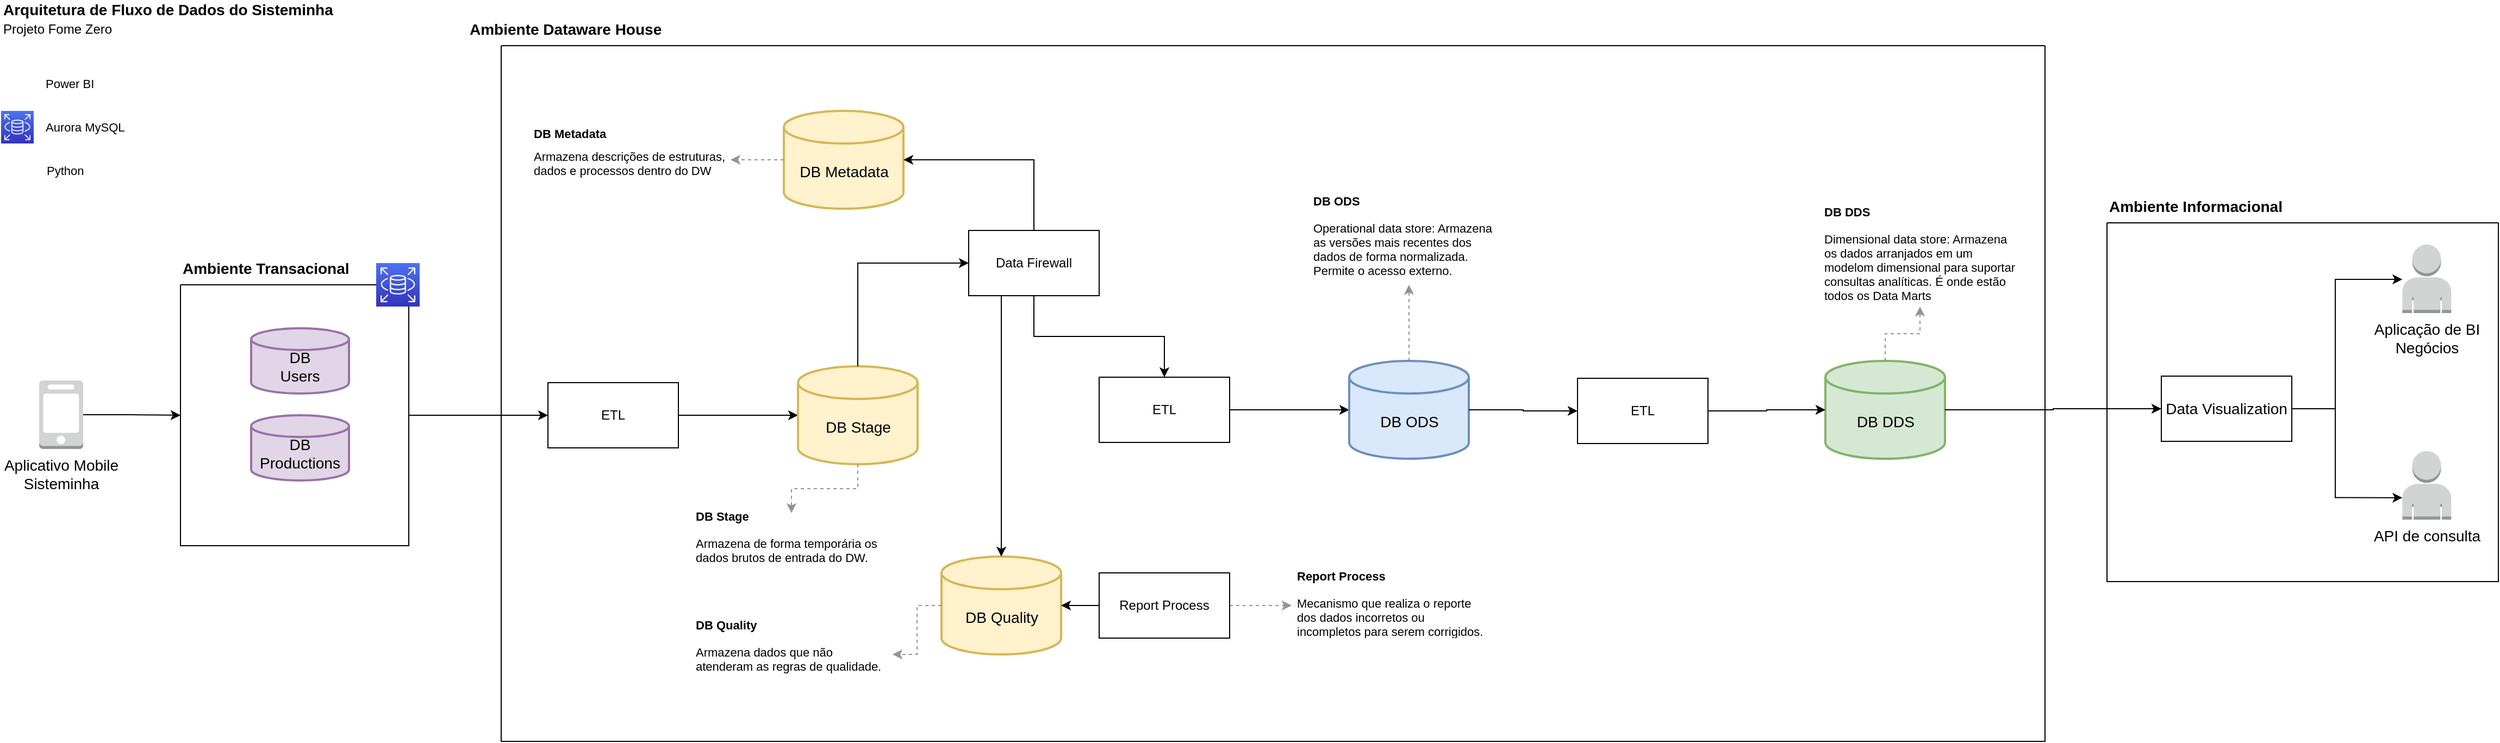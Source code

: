 <mxfile version="15.4.0" type="device"><diagram id="iu-2WgTHqQ5aRyYGfrQe" name="Page-1"><mxGraphModel dx="1086" dy="806" grid="1" gridSize="10" guides="1" tooltips="1" connect="1" arrows="1" fold="1" page="1" pageScale="1" pageWidth="850" pageHeight="1100" math="0" shadow="0"><root><mxCell id="0"/><mxCell id="1" parent="0"/><mxCell id="vy8CXIoCcnMFN7_fAtGz-59" style="edgeStyle=orthogonalEdgeStyle;rounded=0;orthogonalLoop=1;jettySize=auto;html=1;entryX=0;entryY=0.5;entryDx=0;entryDy=0;entryPerimeter=0;fontSize=11;" parent="1" source="vy8CXIoCcnMFN7_fAtGz-4" target="vy8CXIoCcnMFN7_fAtGz-56" edge="1"><mxGeometry relative="1" as="geometry"/></mxCell><mxCell id="vy8CXIoCcnMFN7_fAtGz-5" value="Arquitetura de Fluxo de Dados do&amp;nbsp;Sisteminha&lt;br&gt;&lt;font style=&quot;font-size: 12px ; font-weight: normal&quot;&gt;Projeto Fome Zero&lt;/font&gt;" style="text;html=1;strokeColor=none;fillColor=none;align=left;verticalAlign=middle;whiteSpace=wrap;rounded=0;fontStyle=1;fontSize=14;" parent="1" vertex="1"><mxGeometry x="40" y="40" width="320" height="30" as="geometry"/></mxCell><mxCell id="vy8CXIoCcnMFN7_fAtGz-23" style="edgeStyle=orthogonalEdgeStyle;rounded=0;orthogonalLoop=1;jettySize=auto;html=1;fontSize=14;" parent="1" source="vy8CXIoCcnMFN7_fAtGz-6" target="vy8CXIoCcnMFN7_fAtGz-4" edge="1"><mxGeometry relative="1" as="geometry"/></mxCell><mxCell id="vy8CXIoCcnMFN7_fAtGz-6" value="" style="swimlane;startSize=0;fontSize=14;strokeColor=default;rounded=1;" parent="1" vertex="1"><mxGeometry x="205" y="300" width="210" height="240" as="geometry"/></mxCell><mxCell id="vy8CXIoCcnMFN7_fAtGz-14" value="" style="group" parent="vy8CXIoCcnMFN7_fAtGz-6" vertex="1" connectable="0"><mxGeometry x="65" y="40" width="90" height="60" as="geometry"/></mxCell><mxCell id="vy8CXIoCcnMFN7_fAtGz-3" value="" style="strokeWidth=2;html=1;shape=mxgraph.flowchart.database;whiteSpace=wrap;fillColor=#e1d5e7;strokeColor=#9673a6;" parent="vy8CXIoCcnMFN7_fAtGz-14" vertex="1"><mxGeometry width="90" height="60" as="geometry"/></mxCell><mxCell id="vy8CXIoCcnMFN7_fAtGz-13" value="DB&lt;br&gt;Users" style="text;html=1;strokeColor=none;fillColor=none;align=center;verticalAlign=middle;whiteSpace=wrap;rounded=0;fontSize=14;" parent="vy8CXIoCcnMFN7_fAtGz-14" vertex="1"><mxGeometry x="15" y="20" width="60" height="30" as="geometry"/></mxCell><mxCell id="vy8CXIoCcnMFN7_fAtGz-15" value="" style="group" parent="vy8CXIoCcnMFN7_fAtGz-6" vertex="1" connectable="0"><mxGeometry x="65" y="120" width="90" height="60" as="geometry"/></mxCell><mxCell id="vy8CXIoCcnMFN7_fAtGz-16" value="" style="strokeWidth=2;html=1;shape=mxgraph.flowchart.database;whiteSpace=wrap;fillColor=#e1d5e7;strokeColor=#9673a6;" parent="vy8CXIoCcnMFN7_fAtGz-15" vertex="1"><mxGeometry width="90" height="60" as="geometry"/></mxCell><mxCell id="vy8CXIoCcnMFN7_fAtGz-17" value="DB&lt;br&gt;Productions" style="text;html=1;strokeColor=none;fillColor=none;align=center;verticalAlign=middle;whiteSpace=wrap;rounded=0;fontSize=14;" parent="vy8CXIoCcnMFN7_fAtGz-15" vertex="1"><mxGeometry x="15" y="20" width="60" height="30" as="geometry"/></mxCell><mxCell id="vy8CXIoCcnMFN7_fAtGz-46" value="" style="sketch=0;points=[[0,0,0],[0.25,0,0],[0.5,0,0],[0.75,0,0],[1,0,0],[0,1,0],[0.25,1,0],[0.5,1,0],[0.75,1,0],[1,1,0],[0,0.25,0],[0,0.5,0],[0,0.75,0],[1,0.25,0],[1,0.5,0],[1,0.75,0]];outlineConnect=0;fontColor=#232F3E;gradientColor=#4D72F3;gradientDirection=north;fillColor=#3334B9;strokeColor=#ffffff;dashed=0;verticalLabelPosition=bottom;verticalAlign=top;align=center;html=1;fontSize=12;fontStyle=0;aspect=fixed;shape=mxgraph.aws4.resourceIcon;resIcon=mxgraph.aws4.rds;" parent="vy8CXIoCcnMFN7_fAtGz-6" vertex="1"><mxGeometry x="180" y="-20" width="40" height="40" as="geometry"/></mxCell><mxCell id="vy8CXIoCcnMFN7_fAtGz-22" style="edgeStyle=orthogonalEdgeStyle;rounded=0;orthogonalLoop=1;jettySize=auto;html=1;fontSize=14;" parent="1" source="vy8CXIoCcnMFN7_fAtGz-7" target="vy8CXIoCcnMFN7_fAtGz-6" edge="1"><mxGeometry relative="1" as="geometry"/></mxCell><mxCell id="vy8CXIoCcnMFN7_fAtGz-7" value="Aplicativo Mobile&lt;br&gt;Sisteminha" style="outlineConnect=0;dashed=0;verticalLabelPosition=bottom;verticalAlign=top;align=center;html=1;shape=mxgraph.aws3.mobile_client;fillColor=#D2D3D3;gradientColor=none;fontSize=14;" parent="1" vertex="1"><mxGeometry x="75" y="388" width="40.5" height="63" as="geometry"/></mxCell><mxCell id="vy8CXIoCcnMFN7_fAtGz-19" value="Ambiente Transacional" style="text;html=1;strokeColor=none;fillColor=none;align=left;verticalAlign=middle;whiteSpace=wrap;rounded=0;fontSize=14;fontStyle=1" parent="1" vertex="1"><mxGeometry x="205" y="270" width="184" height="30" as="geometry"/></mxCell><mxCell id="vy8CXIoCcnMFN7_fAtGz-25" style="edgeStyle=orthogonalEdgeStyle;rounded=0;orthogonalLoop=1;jettySize=auto;html=1;fontSize=14;" parent="1" source="vy8CXIoCcnMFN7_fAtGz-20" target="vy8CXIoCcnMFN7_fAtGz-21" edge="1"><mxGeometry relative="1" as="geometry"><Array as="points"><mxPoint x="2187" y="414"/><mxPoint x="2187" y="295"/></Array></mxGeometry></mxCell><mxCell id="vy8CXIoCcnMFN7_fAtGz-27" value="" style="group" parent="1" vertex="1" connectable="0"><mxGeometry x="1718" y="370" width="110" height="90" as="geometry"/></mxCell><mxCell id="vy8CXIoCcnMFN7_fAtGz-28" value="" style="strokeWidth=2;html=1;shape=mxgraph.flowchart.database;whiteSpace=wrap;fillColor=#d5e8d4;strokeColor=#82b366;" parent="vy8CXIoCcnMFN7_fAtGz-27" vertex="1"><mxGeometry width="110" height="90" as="geometry"/></mxCell><mxCell id="vy8CXIoCcnMFN7_fAtGz-29" value="DB DDS" style="text;html=1;strokeColor=none;fillColor=none;align=center;verticalAlign=middle;whiteSpace=wrap;rounded=0;fontSize=14;" parent="vy8CXIoCcnMFN7_fAtGz-27" vertex="1"><mxGeometry x="12.5" y="30.004" width="85" height="51.429" as="geometry"/></mxCell><mxCell id="vy8CXIoCcnMFN7_fAtGz-31" style="edgeStyle=orthogonalEdgeStyle;rounded=0;orthogonalLoop=1;jettySize=auto;html=1;fontSize=14;" parent="1" source="vy8CXIoCcnMFN7_fAtGz-28" target="vy8CXIoCcnMFN7_fAtGz-20" edge="1"><mxGeometry relative="1" as="geometry"/></mxCell><mxCell id="vy8CXIoCcnMFN7_fAtGz-37" value="" style="shape=image;verticalLabelPosition=bottom;labelBackgroundColor=#ffffff;verticalAlign=top;aspect=fixed;imageAspect=0;image=https://www.decisioninc.uk/wp-content/uploads/2020/11/newpowerbiicon.png;" parent="1" vertex="1"><mxGeometry x="40" y="100" width="40" height="29.99" as="geometry"/></mxCell><mxCell id="vy8CXIoCcnMFN7_fAtGz-38" value="Power BI" style="text;html=1;strokeColor=none;fillColor=none;align=left;verticalAlign=middle;whiteSpace=wrap;rounded=0;fontSize=11;" parent="1" vertex="1"><mxGeometry x="79.01" y="100" width="99.99" height="30" as="geometry"/></mxCell><mxCell id="vy8CXIoCcnMFN7_fAtGz-44" value="" style="sketch=0;points=[[0,0,0],[0.25,0,0],[0.5,0,0],[0.75,0,0],[1,0,0],[0,1,0],[0.25,1,0],[0.5,1,0],[0.75,1,0],[1,1,0],[0,0.25,0],[0,0.5,0],[0,0.75,0],[1,0.25,0],[1,0.5,0],[1,0.75,0]];outlineConnect=0;fontColor=#232F3E;gradientColor=#4D72F3;gradientDirection=north;fillColor=#3334B9;strokeColor=#ffffff;dashed=0;verticalLabelPosition=bottom;verticalAlign=top;align=center;html=1;fontSize=12;fontStyle=0;aspect=fixed;shape=mxgraph.aws4.resourceIcon;resIcon=mxgraph.aws4.rds;" parent="1" vertex="1"><mxGeometry x="40" y="140" width="30" height="30" as="geometry"/></mxCell><mxCell id="vy8CXIoCcnMFN7_fAtGz-45" value="Aurora MySQL" style="text;html=1;strokeColor=none;fillColor=none;align=left;verticalAlign=middle;whiteSpace=wrap;rounded=0;fontSize=11;" parent="1" vertex="1"><mxGeometry x="79.01" y="140" width="99.99" height="30" as="geometry"/></mxCell><mxCell id="vy8CXIoCcnMFN7_fAtGz-47" value="" style="shape=image;verticalLabelPosition=bottom;labelBackgroundColor=#ffffff;verticalAlign=top;aspect=fixed;imageAspect=0;image=https://upload.wikimedia.org/wikipedia/commons/thumb/c/c3/Python-logo-notext.svg/1200px-Python-logo-notext.svg.png;" parent="1" vertex="1"><mxGeometry x="40" y="180" width="30" height="30" as="geometry"/></mxCell><mxCell id="vy8CXIoCcnMFN7_fAtGz-48" value="Python" style="text;html=1;strokeColor=none;fillColor=none;align=left;verticalAlign=middle;whiteSpace=wrap;rounded=0;fontSize=11;" parent="1" vertex="1"><mxGeometry x="80" y="180" width="99.99" height="30" as="geometry"/></mxCell><mxCell id="vy8CXIoCcnMFN7_fAtGz-55" value="" style="group" parent="1" vertex="1" connectable="0"><mxGeometry x="773" y="375" width="110" height="90" as="geometry"/></mxCell><mxCell id="vy8CXIoCcnMFN7_fAtGz-56" value="" style="strokeWidth=2;html=1;shape=mxgraph.flowchart.database;whiteSpace=wrap;fillColor=#fff2cc;strokeColor=#d6b656;" parent="vy8CXIoCcnMFN7_fAtGz-55" vertex="1"><mxGeometry width="110" height="90" as="geometry"/></mxCell><mxCell id="vy8CXIoCcnMFN7_fAtGz-57" value="DB Stage" style="text;html=1;strokeColor=none;fillColor=none;align=center;verticalAlign=middle;whiteSpace=wrap;rounded=0;fontSize=14;" parent="vy8CXIoCcnMFN7_fAtGz-55" vertex="1"><mxGeometry x="12.5" y="30.004" width="85" height="51.429" as="geometry"/></mxCell><mxCell id="vy8CXIoCcnMFN7_fAtGz-62" value="" style="group" parent="1" vertex="1" connectable="0"><mxGeometry x="543" y="374" width="130" height="76" as="geometry"/></mxCell><mxCell id="vy8CXIoCcnMFN7_fAtGz-4" value="ETL" style="rounded=0;whiteSpace=wrap;html=1;" parent="vy8CXIoCcnMFN7_fAtGz-62" vertex="1"><mxGeometry y="16" width="120" height="60" as="geometry"/></mxCell><mxCell id="vy8CXIoCcnMFN7_fAtGz-49" value="" style="shape=image;verticalLabelPosition=bottom;labelBackgroundColor=#ffffff;verticalAlign=top;aspect=fixed;imageAspect=0;image=https://upload.wikimedia.org/wikipedia/commons/thumb/c/c3/Python-logo-notext.svg/1200px-Python-logo-notext.svg.png;" parent="vy8CXIoCcnMFN7_fAtGz-62" vertex="1"><mxGeometry x="104" width="30" height="30" as="geometry"/></mxCell><mxCell id="vy8CXIoCcnMFN7_fAtGz-66" style="edgeStyle=orthogonalEdgeStyle;rounded=0;orthogonalLoop=1;jettySize=auto;html=1;entryX=0;entryY=0.5;entryDx=0;entryDy=0;fontSize=11;" parent="1" source="vy8CXIoCcnMFN7_fAtGz-56" target="vy8CXIoCcnMFN7_fAtGz-64" edge="1"><mxGeometry relative="1" as="geometry"><Array as="points"><mxPoint x="828" y="280"/></Array></mxGeometry></mxCell><mxCell id="vy8CXIoCcnMFN7_fAtGz-80" style="edgeStyle=orthogonalEdgeStyle;rounded=0;orthogonalLoop=1;jettySize=auto;html=1;entryX=0;entryY=0.5;entryDx=0;entryDy=0;entryPerimeter=0;fontSize=11;" parent="1" source="vy8CXIoCcnMFN7_fAtGz-77" target="vy8CXIoCcnMFN7_fAtGz-28" edge="1"><mxGeometry relative="1" as="geometry"/></mxCell><mxCell id="vy8CXIoCcnMFN7_fAtGz-97" style="edgeStyle=orthogonalEdgeStyle;rounded=0;orthogonalLoop=1;jettySize=auto;html=1;entryX=0;entryY=0.68;entryDx=0;entryDy=0;entryPerimeter=0;fontSize=11;" parent="1" source="vy8CXIoCcnMFN7_fAtGz-20" target="vy8CXIoCcnMFN7_fAtGz-94" edge="1"><mxGeometry relative="1" as="geometry"><Array as="points"><mxPoint x="2187" y="414"/><mxPoint x="2187" y="496"/></Array></mxGeometry></mxCell><mxCell id="vy8CXIoCcnMFN7_fAtGz-81" value="" style="group" parent="1" vertex="1" connectable="0"><mxGeometry x="2227" y="263" width="66.67" height="71.5" as="geometry"/></mxCell><mxCell id="vy8CXIoCcnMFN7_fAtGz-21" value="Aplicação de BI&lt;br&gt;Negócios" style="outlineConnect=0;dashed=0;verticalLabelPosition=bottom;verticalAlign=top;align=center;html=1;shape=mxgraph.aws3.user;fillColor=#D2D3D3;gradientColor=none;fontSize=14;" parent="vy8CXIoCcnMFN7_fAtGz-81" vertex="1"><mxGeometry x="21.67" width="45" height="63" as="geometry"/></mxCell><mxCell id="vy8CXIoCcnMFN7_fAtGz-35" value="" style="shape=image;verticalLabelPosition=bottom;labelBackgroundColor=#ffffff;verticalAlign=top;aspect=fixed;imageAspect=0;image=https://www.decisioninc.uk/wp-content/uploads/2020/11/newpowerbiicon.png;" parent="vy8CXIoCcnMFN7_fAtGz-81" vertex="1"><mxGeometry y="36.5" width="46.67" height="35" as="geometry"/></mxCell><mxCell id="vy8CXIoCcnMFN7_fAtGz-93" value="" style="group" parent="1" vertex="1" connectable="0"><mxGeometry x="2227" y="453" width="66.67" height="71.5" as="geometry"/></mxCell><mxCell id="vy8CXIoCcnMFN7_fAtGz-94" value="API de consulta" style="outlineConnect=0;dashed=0;verticalLabelPosition=bottom;verticalAlign=top;align=center;html=1;shape=mxgraph.aws3.user;fillColor=#D2D3D3;gradientColor=none;fontSize=14;" parent="vy8CXIoCcnMFN7_fAtGz-93" vertex="1"><mxGeometry x="21.67" width="45" height="63" as="geometry"/></mxCell><mxCell id="vy8CXIoCcnMFN7_fAtGz-98" value="" style="swimlane;startSize=0;fontSize=14;strokeColor=default;rounded=1;" parent="1" vertex="1"><mxGeometry x="500" y="80" width="1420" height="640" as="geometry"/></mxCell><mxCell id="vy8CXIoCcnMFN7_fAtGz-64" value="Data Firewall" style="rounded=0;whiteSpace=wrap;html=1;" parent="vy8CXIoCcnMFN7_fAtGz-98" vertex="1"><mxGeometry x="430" y="170" width="120" height="60" as="geometry"/></mxCell><mxCell id="vy8CXIoCcnMFN7_fAtGz-73" value="" style="group" parent="vy8CXIoCcnMFN7_fAtGz-98" vertex="1" connectable="0"><mxGeometry x="260" y="60" width="110" height="90" as="geometry"/></mxCell><mxCell id="vy8CXIoCcnMFN7_fAtGz-74" value="" style="strokeWidth=2;html=1;shape=mxgraph.flowchart.database;whiteSpace=wrap;fillColor=#fff2cc;strokeColor=#d6b656;" parent="vy8CXIoCcnMFN7_fAtGz-73" vertex="1"><mxGeometry width="110" height="90" as="geometry"/></mxCell><mxCell id="vy8CXIoCcnMFN7_fAtGz-75" value="DB Metadata" style="text;html=1;strokeColor=none;fillColor=none;align=center;verticalAlign=middle;whiteSpace=wrap;rounded=0;fontSize=14;" parent="vy8CXIoCcnMFN7_fAtGz-73" vertex="1"><mxGeometry x="12.5" y="30.004" width="85" height="51.429" as="geometry"/></mxCell><mxCell id="vy8CXIoCcnMFN7_fAtGz-76" style="edgeStyle=orthogonalEdgeStyle;rounded=0;orthogonalLoop=1;jettySize=auto;html=1;entryX=1;entryY=0.5;entryDx=0;entryDy=0;entryPerimeter=0;fontSize=11;" parent="vy8CXIoCcnMFN7_fAtGz-98" source="vy8CXIoCcnMFN7_fAtGz-64" target="vy8CXIoCcnMFN7_fAtGz-74" edge="1"><mxGeometry relative="1" as="geometry"><Array as="points"><mxPoint x="490" y="105"/></Array></mxGeometry></mxCell><mxCell id="vy8CXIoCcnMFN7_fAtGz-82" value="" style="group" parent="vy8CXIoCcnMFN7_fAtGz-98" vertex="1" connectable="0"><mxGeometry x="405" y="470" width="110" height="90" as="geometry"/></mxCell><mxCell id="vy8CXIoCcnMFN7_fAtGz-83" value="" style="strokeWidth=2;html=1;shape=mxgraph.flowchart.database;whiteSpace=wrap;fillColor=#fff2cc;strokeColor=#d6b656;" parent="vy8CXIoCcnMFN7_fAtGz-82" vertex="1"><mxGeometry width="110" height="90" as="geometry"/></mxCell><mxCell id="vy8CXIoCcnMFN7_fAtGz-84" value="DB Quality" style="text;html=1;strokeColor=none;fillColor=none;align=center;verticalAlign=middle;whiteSpace=wrap;rounded=0;fontSize=14;" parent="vy8CXIoCcnMFN7_fAtGz-82" vertex="1"><mxGeometry x="12.5" y="30.004" width="85" height="51.429" as="geometry"/></mxCell><mxCell id="vy8CXIoCcnMFN7_fAtGz-86" style="edgeStyle=orthogonalEdgeStyle;rounded=0;orthogonalLoop=1;jettySize=auto;html=1;fontSize=11;exitX=0.25;exitY=1;exitDx=0;exitDy=0;" parent="vy8CXIoCcnMFN7_fAtGz-98" source="vy8CXIoCcnMFN7_fAtGz-64" target="vy8CXIoCcnMFN7_fAtGz-83" edge="1"><mxGeometry relative="1" as="geometry"/></mxCell><mxCell id="HEntZayx5MKKWA6rC-5D-8" style="edgeStyle=orthogonalEdgeStyle;rounded=0;orthogonalLoop=1;jettySize=auto;html=1;entryX=0;entryY=0.5;entryDx=0;entryDy=0;dashed=1;fontSize=11;strokeColor=#949494;" edge="1" parent="vy8CXIoCcnMFN7_fAtGz-98" source="vy8CXIoCcnMFN7_fAtGz-87" target="HEntZayx5MKKWA6rC-5D-7"><mxGeometry relative="1" as="geometry"/></mxCell><mxCell id="vy8CXIoCcnMFN7_fAtGz-87" value="Report Process" style="rounded=0;whiteSpace=wrap;html=1;" parent="vy8CXIoCcnMFN7_fAtGz-98" vertex="1"><mxGeometry x="550" y="485" width="120" height="60" as="geometry"/></mxCell><mxCell id="vy8CXIoCcnMFN7_fAtGz-88" style="edgeStyle=orthogonalEdgeStyle;rounded=0;orthogonalLoop=1;jettySize=auto;html=1;entryX=1;entryY=0.5;entryDx=0;entryDy=0;entryPerimeter=0;fontSize=11;" parent="vy8CXIoCcnMFN7_fAtGz-98" source="vy8CXIoCcnMFN7_fAtGz-87" target="vy8CXIoCcnMFN7_fAtGz-83" edge="1"><mxGeometry relative="1" as="geometry"/></mxCell><mxCell id="HEntZayx5MKKWA6rC-5D-1" value="&lt;h1 style=&quot;font-size: 11px;&quot;&gt;DB Stage&lt;/h1&gt;&lt;p style=&quot;font-size: 11px;&quot;&gt;Armazena de forma temporária os dados brutos de entrada do DW.&lt;/p&gt;" style="text;html=1;strokeColor=none;fillColor=none;spacing=5;spacingTop=-20;whiteSpace=wrap;overflow=hidden;rounded=0;fontSize=11;" vertex="1" parent="vy8CXIoCcnMFN7_fAtGz-98"><mxGeometry x="174" y="430" width="186" height="60" as="geometry"/></mxCell><mxCell id="HEntZayx5MKKWA6rC-5D-3" value="&lt;h1 style=&quot;font-size: 11px&quot;&gt;DB ODS&lt;/h1&gt;&lt;p style=&quot;font-size: 11px&quot;&gt;Operational data store: Armazena as versões mais recentes dos dados de forma normalizada. Permite o acesso externo.&lt;/p&gt;" style="text;html=1;strokeColor=none;fillColor=none;spacing=5;spacingTop=-20;whiteSpace=wrap;overflow=hidden;rounded=0;fontSize=11;" vertex="1" parent="vy8CXIoCcnMFN7_fAtGz-98"><mxGeometry x="742" y="140" width="186" height="80" as="geometry"/></mxCell><mxCell id="HEntZayx5MKKWA6rC-5D-5" value="&lt;h1 style=&quot;font-size: 11px&quot;&gt;DB DDS&lt;/h1&gt;&lt;p style=&quot;font-size: 11px&quot;&gt;Dimensional data store: Armazena os dados arranjados em um modelom dimensional para suportar consultas analíticas. É onde estão&amp;nbsp; todos os Data Marts&lt;/p&gt;" style="text;html=1;strokeColor=none;fillColor=none;spacing=5;spacingTop=-20;whiteSpace=wrap;overflow=hidden;rounded=0;fontSize=11;" vertex="1" parent="vy8CXIoCcnMFN7_fAtGz-98"><mxGeometry x="1212" y="150" width="186" height="90" as="geometry"/></mxCell><mxCell id="HEntZayx5MKKWA6rC-5D-4" style="edgeStyle=orthogonalEdgeStyle;rounded=0;orthogonalLoop=1;jettySize=auto;html=1;entryX=0.5;entryY=1;entryDx=0;entryDy=0;dashed=1;fontSize=11;strokeColor=#949494;" edge="1" parent="vy8CXIoCcnMFN7_fAtGz-98" source="vy8CXIoCcnMFN7_fAtGz-69" target="HEntZayx5MKKWA6rC-5D-3"><mxGeometry relative="1" as="geometry"/></mxCell><mxCell id="vy8CXIoCcnMFN7_fAtGz-65" value="ETL" style="rounded=0;whiteSpace=wrap;html=1;" parent="vy8CXIoCcnMFN7_fAtGz-98" vertex="1"><mxGeometry x="550" y="305" width="120" height="60" as="geometry"/></mxCell><mxCell id="vy8CXIoCcnMFN7_fAtGz-120" value="" style="shape=image;verticalLabelPosition=bottom;labelBackgroundColor=#ffffff;verticalAlign=top;aspect=fixed;imageAspect=0;image=https://upload.wikimedia.org/wikipedia/commons/thumb/c/c3/Python-logo-notext.svg/1200px-Python-logo-notext.svg.png;" parent="vy8CXIoCcnMFN7_fAtGz-98" vertex="1"><mxGeometry x="654" y="290" width="30" height="30" as="geometry"/></mxCell><mxCell id="vy8CXIoCcnMFN7_fAtGz-67" style="edgeStyle=orthogonalEdgeStyle;rounded=0;orthogonalLoop=1;jettySize=auto;html=1;entryX=0.5;entryY=0;entryDx=0;entryDy=0;fontSize=11;" parent="vy8CXIoCcnMFN7_fAtGz-98" source="vy8CXIoCcnMFN7_fAtGz-64" target="vy8CXIoCcnMFN7_fAtGz-65" edge="1"><mxGeometry relative="1" as="geometry"/></mxCell><mxCell id="vy8CXIoCcnMFN7_fAtGz-71" style="edgeStyle=orthogonalEdgeStyle;rounded=0;orthogonalLoop=1;jettySize=auto;html=1;entryX=0;entryY=0.5;entryDx=0;entryDy=0;entryPerimeter=0;fontSize=11;" parent="vy8CXIoCcnMFN7_fAtGz-98" source="vy8CXIoCcnMFN7_fAtGz-65" target="vy8CXIoCcnMFN7_fAtGz-69" edge="1"><mxGeometry relative="1" as="geometry"/></mxCell><mxCell id="vy8CXIoCcnMFN7_fAtGz-68" value="" style="group" parent="vy8CXIoCcnMFN7_fAtGz-98" vertex="1" connectable="0"><mxGeometry x="780" y="290" width="110" height="90" as="geometry"/></mxCell><mxCell id="vy8CXIoCcnMFN7_fAtGz-69" value="" style="strokeWidth=2;html=1;shape=mxgraph.flowchart.database;whiteSpace=wrap;fillColor=#dae8fc;strokeColor=#6c8ebf;" parent="vy8CXIoCcnMFN7_fAtGz-68" vertex="1"><mxGeometry width="110" height="90" as="geometry"/></mxCell><mxCell id="vy8CXIoCcnMFN7_fAtGz-70" value="DB ODS" style="text;html=1;strokeColor=none;fillColor=none;align=center;verticalAlign=middle;whiteSpace=wrap;rounded=0;fontSize=14;" parent="vy8CXIoCcnMFN7_fAtGz-68" vertex="1"><mxGeometry x="12.5" y="30.004" width="85" height="51.429" as="geometry"/></mxCell><mxCell id="vy8CXIoCcnMFN7_fAtGz-77" value="ETL" style="rounded=0;whiteSpace=wrap;html=1;" parent="vy8CXIoCcnMFN7_fAtGz-98" vertex="1"><mxGeometry x="990" y="306" width="120" height="60" as="geometry"/></mxCell><mxCell id="vy8CXIoCcnMFN7_fAtGz-79" style="edgeStyle=orthogonalEdgeStyle;rounded=0;orthogonalLoop=1;jettySize=auto;html=1;entryX=0;entryY=0.5;entryDx=0;entryDy=0;fontSize=11;" parent="vy8CXIoCcnMFN7_fAtGz-98" source="vy8CXIoCcnMFN7_fAtGz-69" target="vy8CXIoCcnMFN7_fAtGz-77" edge="1"><mxGeometry relative="1" as="geometry"/></mxCell><mxCell id="vy8CXIoCcnMFN7_fAtGz-121" value="" style="shape=image;verticalLabelPosition=bottom;labelBackgroundColor=#ffffff;verticalAlign=top;aspect=fixed;imageAspect=0;image=https://upload.wikimedia.org/wikipedia/commons/thumb/c/c3/Python-logo-notext.svg/1200px-Python-logo-notext.svg.png;" parent="vy8CXIoCcnMFN7_fAtGz-98" vertex="1"><mxGeometry x="1094" y="294" width="30" height="30" as="geometry"/></mxCell><mxCell id="HEntZayx5MKKWA6rC-5D-7" value="&lt;h1 style=&quot;font-size: 11px&quot;&gt;Report Process&lt;/h1&gt;&lt;p style=&quot;font-size: 11px&quot;&gt;Mecanismo que realiza o reporte dos dados incorretos ou incompletos para serem corrigidos.&lt;/p&gt;" style="text;html=1;strokeColor=none;fillColor=none;spacing=5;spacingTop=-20;whiteSpace=wrap;overflow=hidden;rounded=0;fontSize=11;" vertex="1" parent="vy8CXIoCcnMFN7_fAtGz-98"><mxGeometry x="727" y="485" width="186" height="60" as="geometry"/></mxCell><mxCell id="HEntZayx5MKKWA6rC-5D-9" value="&lt;h1 style=&quot;font-size: 11px&quot;&gt;&lt;span&gt;DB Metadata&lt;/span&gt;&lt;/h1&gt;&lt;h1 style=&quot;font-size: 11px&quot;&gt;&lt;span style=&quot;font-weight: normal&quot;&gt;Armazena descrições de estruturas, dados e processos dentro do DW&lt;/span&gt;&lt;br&gt;&lt;/h1&gt;" style="text;html=1;strokeColor=none;fillColor=none;spacing=5;spacingTop=-20;whiteSpace=wrap;overflow=hidden;rounded=0;fontSize=11;" vertex="1" parent="vy8CXIoCcnMFN7_fAtGz-98"><mxGeometry x="25" y="77.5" width="186" height="55" as="geometry"/></mxCell><mxCell id="HEntZayx5MKKWA6rC-5D-10" style="edgeStyle=orthogonalEdgeStyle;rounded=0;orthogonalLoop=1;jettySize=auto;html=1;dashed=1;fontSize=11;strokeColor=#949494;" edge="1" parent="vy8CXIoCcnMFN7_fAtGz-98" source="vy8CXIoCcnMFN7_fAtGz-74" target="HEntZayx5MKKWA6rC-5D-9"><mxGeometry relative="1" as="geometry"/></mxCell><mxCell id="HEntZayx5MKKWA6rC-5D-11" value="&lt;h1 style=&quot;font-size: 11px&quot;&gt;DB Quality&lt;/h1&gt;&lt;p style=&quot;font-size: 11px&quot;&gt;Armazena dados que não atenderam as regras de qualidade.&lt;/p&gt;" style="text;html=1;strokeColor=none;fillColor=none;spacing=5;spacingTop=-20;whiteSpace=wrap;overflow=hidden;rounded=0;fontSize=11;" vertex="1" parent="vy8CXIoCcnMFN7_fAtGz-98"><mxGeometry x="174" y="530" width="186" height="60" as="geometry"/></mxCell><mxCell id="HEntZayx5MKKWA6rC-5D-13" style="edgeStyle=orthogonalEdgeStyle;rounded=0;orthogonalLoop=1;jettySize=auto;html=1;dashed=1;fontSize=11;strokeColor=#949494;" edge="1" parent="vy8CXIoCcnMFN7_fAtGz-98" source="vy8CXIoCcnMFN7_fAtGz-83" target="HEntZayx5MKKWA6rC-5D-11"><mxGeometry relative="1" as="geometry"/></mxCell><mxCell id="vy8CXIoCcnMFN7_fAtGz-106" value="Ambiente Dataware House" style="text;html=1;strokeColor=none;fillColor=none;align=left;verticalAlign=middle;whiteSpace=wrap;rounded=0;fontSize=14;fontStyle=1" parent="1" vertex="1"><mxGeometry x="469" y="50" width="180" height="30" as="geometry"/></mxCell><mxCell id="vy8CXIoCcnMFN7_fAtGz-118" value="" style="swimlane;startSize=0;fontSize=14;strokeColor=default;rounded=1;" parent="1" vertex="1"><mxGeometry x="1977" y="243" width="360" height="330" as="geometry"/></mxCell><mxCell id="vy8CXIoCcnMFN7_fAtGz-20" value="Data Visualization" style="rounded=0;whiteSpace=wrap;html=1;fontSize=14;align=center;" parent="vy8CXIoCcnMFN7_fAtGz-118" vertex="1"><mxGeometry x="50" y="141" width="120" height="60" as="geometry"/></mxCell><mxCell id="vy8CXIoCcnMFN7_fAtGz-119" value="Ambiente Informacional" style="text;html=1;strokeColor=none;fillColor=none;align=left;verticalAlign=middle;whiteSpace=wrap;rounded=0;fontSize=14;fontStyle=1" parent="vy8CXIoCcnMFN7_fAtGz-118" vertex="1"><mxGeometry y="-30" width="180" height="30" as="geometry"/></mxCell><mxCell id="HEntZayx5MKKWA6rC-5D-6" style="edgeStyle=orthogonalEdgeStyle;rounded=0;orthogonalLoop=1;jettySize=auto;html=1;entryX=0.5;entryY=1;entryDx=0;entryDy=0;dashed=1;fontSize=11;strokeColor=#949494;" edge="1" parent="1" source="vy8CXIoCcnMFN7_fAtGz-28" target="HEntZayx5MKKWA6rC-5D-5"><mxGeometry relative="1" as="geometry"/></mxCell><mxCell id="HEntZayx5MKKWA6rC-5D-15" style="edgeStyle=orthogonalEdgeStyle;rounded=0;orthogonalLoop=1;jettySize=auto;html=1;dashed=1;fontSize=11;strokeColor=#949494;" edge="1" parent="1" source="vy8CXIoCcnMFN7_fAtGz-56" target="HEntZayx5MKKWA6rC-5D-1"><mxGeometry relative="1" as="geometry"/></mxCell></root></mxGraphModel></diagram></mxfile>